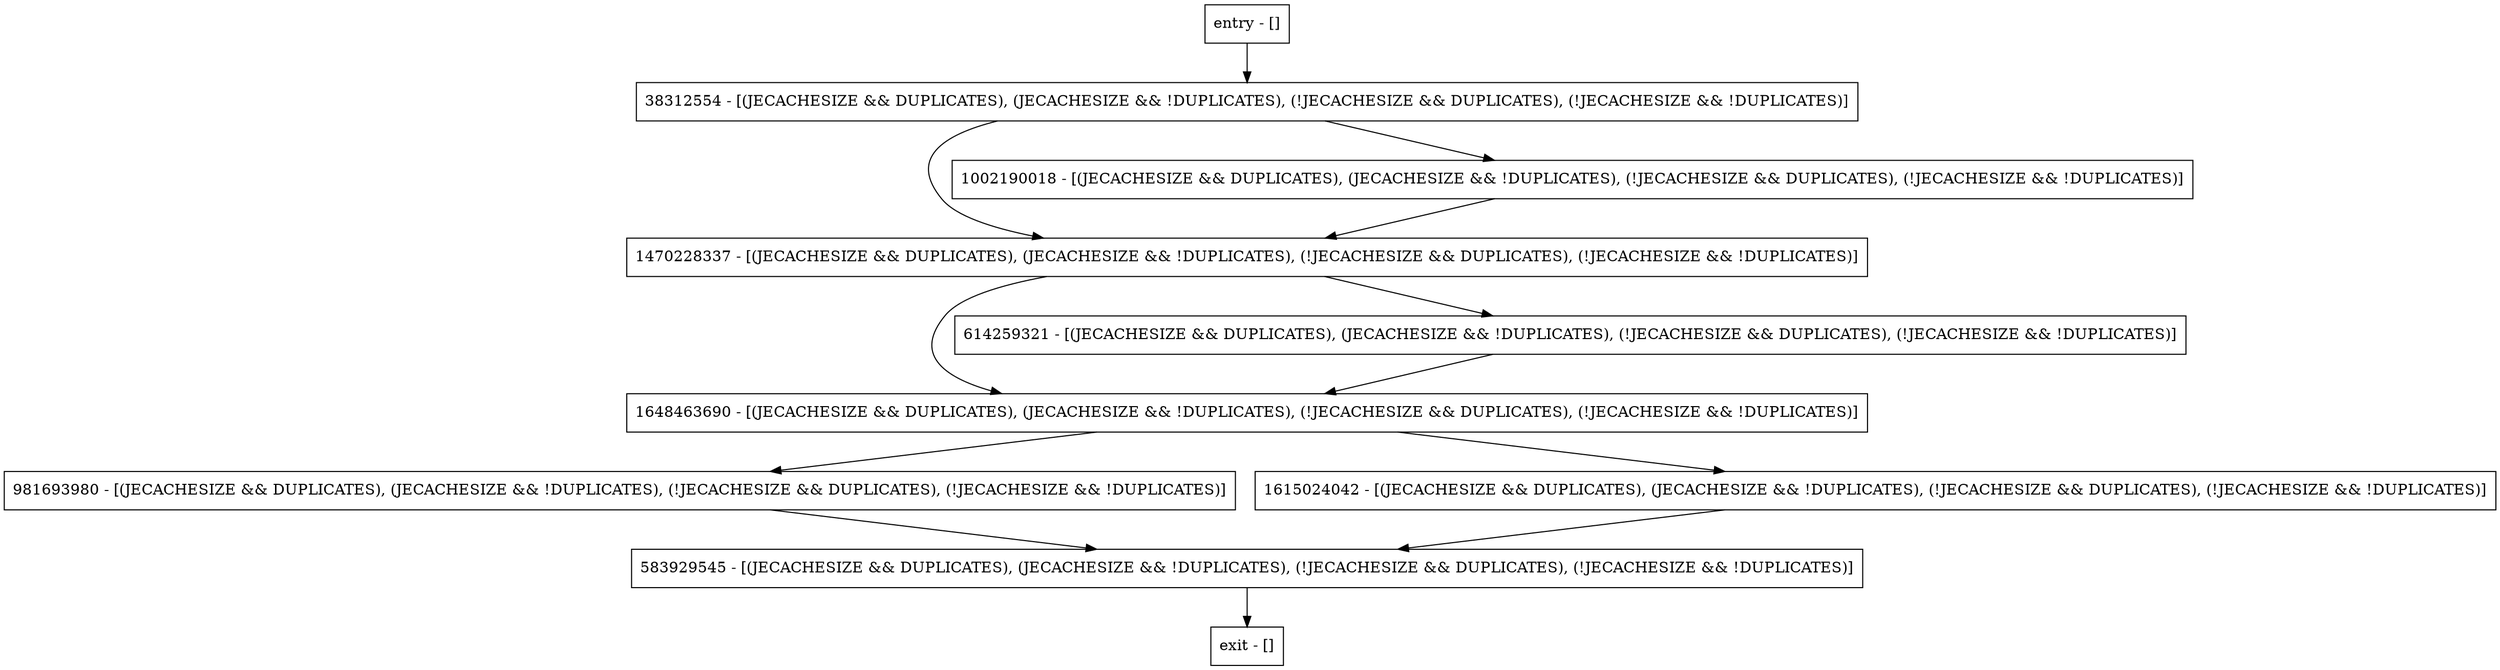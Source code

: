 digraph resetKeyComparator {
node [shape=record];
1648463690 [label="1648463690 - [(JECACHESIZE && DUPLICATES), (JECACHESIZE && !DUPLICATES), (!JECACHESIZE && DUPLICATES), (!JECACHESIZE && !DUPLICATES)]"];
entry [label="entry - []"];
exit [label="exit - []"];
614259321 [label="614259321 - [(JECACHESIZE && DUPLICATES), (JECACHESIZE && !DUPLICATES), (!JECACHESIZE && DUPLICATES), (!JECACHESIZE && !DUPLICATES)]"];
981693980 [label="981693980 - [(JECACHESIZE && DUPLICATES), (JECACHESIZE && !DUPLICATES), (!JECACHESIZE && DUPLICATES), (!JECACHESIZE && !DUPLICATES)]"];
1470228337 [label="1470228337 - [(JECACHESIZE && DUPLICATES), (JECACHESIZE && !DUPLICATES), (!JECACHESIZE && DUPLICATES), (!JECACHESIZE && !DUPLICATES)]"];
1615024042 [label="1615024042 - [(JECACHESIZE && DUPLICATES), (JECACHESIZE && !DUPLICATES), (!JECACHESIZE && DUPLICATES), (!JECACHESIZE && !DUPLICATES)]"];
1002190018 [label="1002190018 - [(JECACHESIZE && DUPLICATES), (JECACHESIZE && !DUPLICATES), (!JECACHESIZE && DUPLICATES), (!JECACHESIZE && !DUPLICATES)]"];
583929545 [label="583929545 - [(JECACHESIZE && DUPLICATES), (JECACHESIZE && !DUPLICATES), (!JECACHESIZE && DUPLICATES), (!JECACHESIZE && !DUPLICATES)]"];
38312554 [label="38312554 - [(JECACHESIZE && DUPLICATES), (JECACHESIZE && !DUPLICATES), (!JECACHESIZE && DUPLICATES), (!JECACHESIZE && !DUPLICATES)]"];
entry;
exit;
1648463690 -> 981693980;
1648463690 -> 1615024042;
entry -> 38312554;
614259321 -> 1648463690;
981693980 -> 583929545;
1470228337 -> 1648463690;
1470228337 -> 614259321;
1615024042 -> 583929545;
1002190018 -> 1470228337;
583929545 -> exit;
38312554 -> 1470228337;
38312554 -> 1002190018;
}
